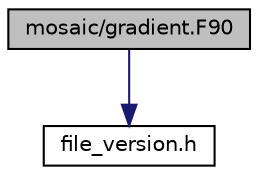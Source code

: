 digraph "mosaic/gradient.F90"
{
 // INTERACTIVE_SVG=YES
 // LATEX_PDF_SIZE
  edge [fontname="Helvetica",fontsize="10",labelfontname="Helvetica",labelfontsize="10"];
  node [fontname="Helvetica",fontsize="10",shape=record];
  Node1 [label="mosaic/gradient.F90",height=0.2,width=0.4,color="black", fillcolor="grey75", style="filled", fontcolor="black",tooltip="File for gradient_mod."];
  Node1 -> Node2 [color="midnightblue",fontsize="10",style="solid",fontname="Helvetica"];
  Node2 [label="file_version.h",height=0.2,width=0.4,color="black", fillcolor="white", style="filled",URL="$file__version_8h_source.html",tooltip=" "];
}
